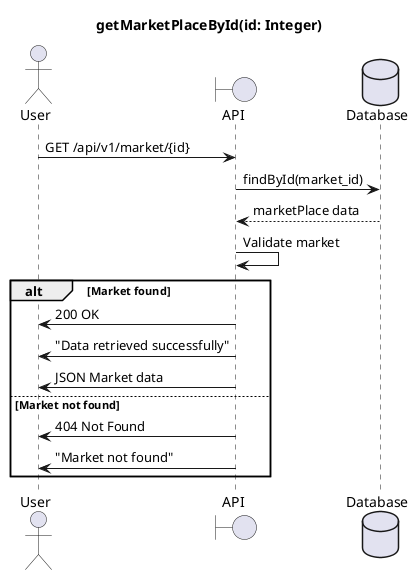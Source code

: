 @startuml
title getMarketPlaceById(id: Integer)

actor User as u
boundary API as a
database Database as d

u->a : GET /api/v1/market/{id}
a->d: findById(market_id)
    d-->a : marketPlace data
a->a : Validate market

alt Market found

    a->u : 200 OK
    a->u : "Data retrieved successfully"
    a->u : JSON Market data
else Market not found
    a->u : 404 Not Found
    a->u : "Market not found"
end

@enduml
